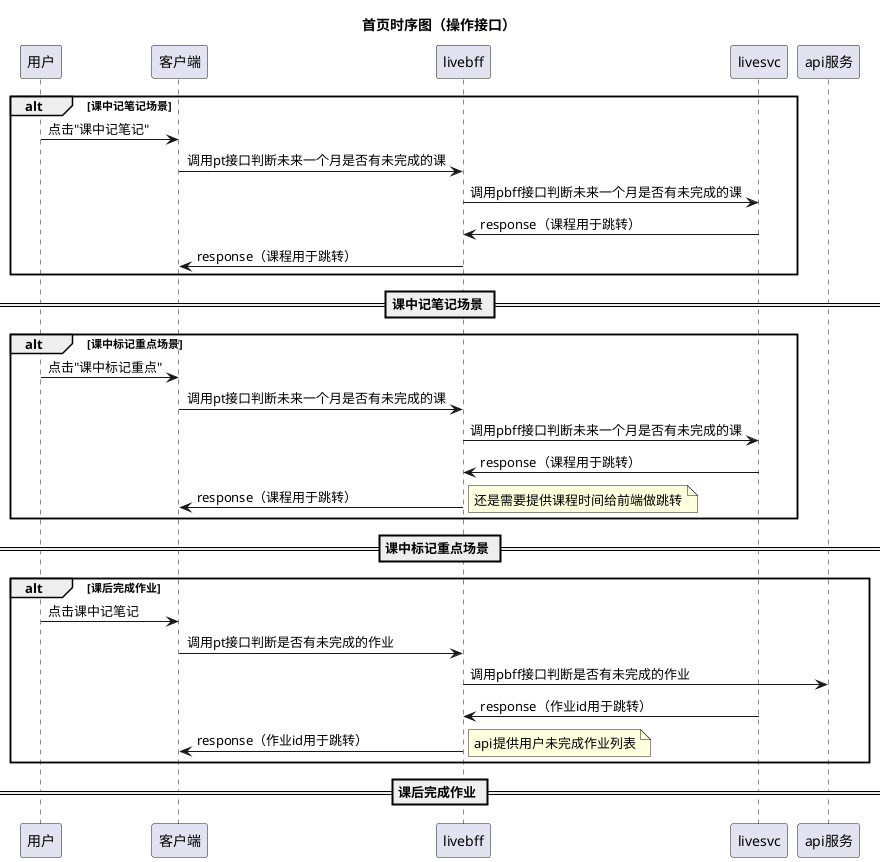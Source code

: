 
@startuml
title 首页时序图（操作接口）

alt 课中记笔记场景
用户 -> 客户端: 点击"课中记笔记"
客户端 -> livebff: 调用pt接口判断未来一个月是否有未完成的课
livebff -> livesvc: 调用pbff接口判断未来一个月是否有未完成的课
livesvc -> livebff: response（课程用于跳转）
livebff -> 客户端: response（课程用于跳转）
end
== 课中记笔记场景 ==

alt 课中标记重点场景
用户 -> 客户端: 点击"课中标记重点"
客户端 -> livebff: 调用pt接口判断未来一个月是否有未完成的课
livebff -> livesvc: 调用pbff接口判断未来一个月是否有未完成的课
livesvc -> livebff: response（课程用于跳转）
livebff -> 客户端: response（课程用于跳转）
note right
    还是需要提供课程时间给前端做跳转
end note
end

== 课中标记重点场景 ==

alt 课后完成作业
用户 -> 客户端: 点击课中记笔记
客户端 -> livebff: 调用pt接口判断是否有未完成的作业
livebff -> api服务: 调用pbff接口判断是否有未完成的作业
livesvc -> livebff: response（作业id用于跳转）
livebff -> 客户端: response（作业id用于跳转）
note right
    api提供用户未完成作业列表
end note
end
== 课后完成作业 ==

@enduml